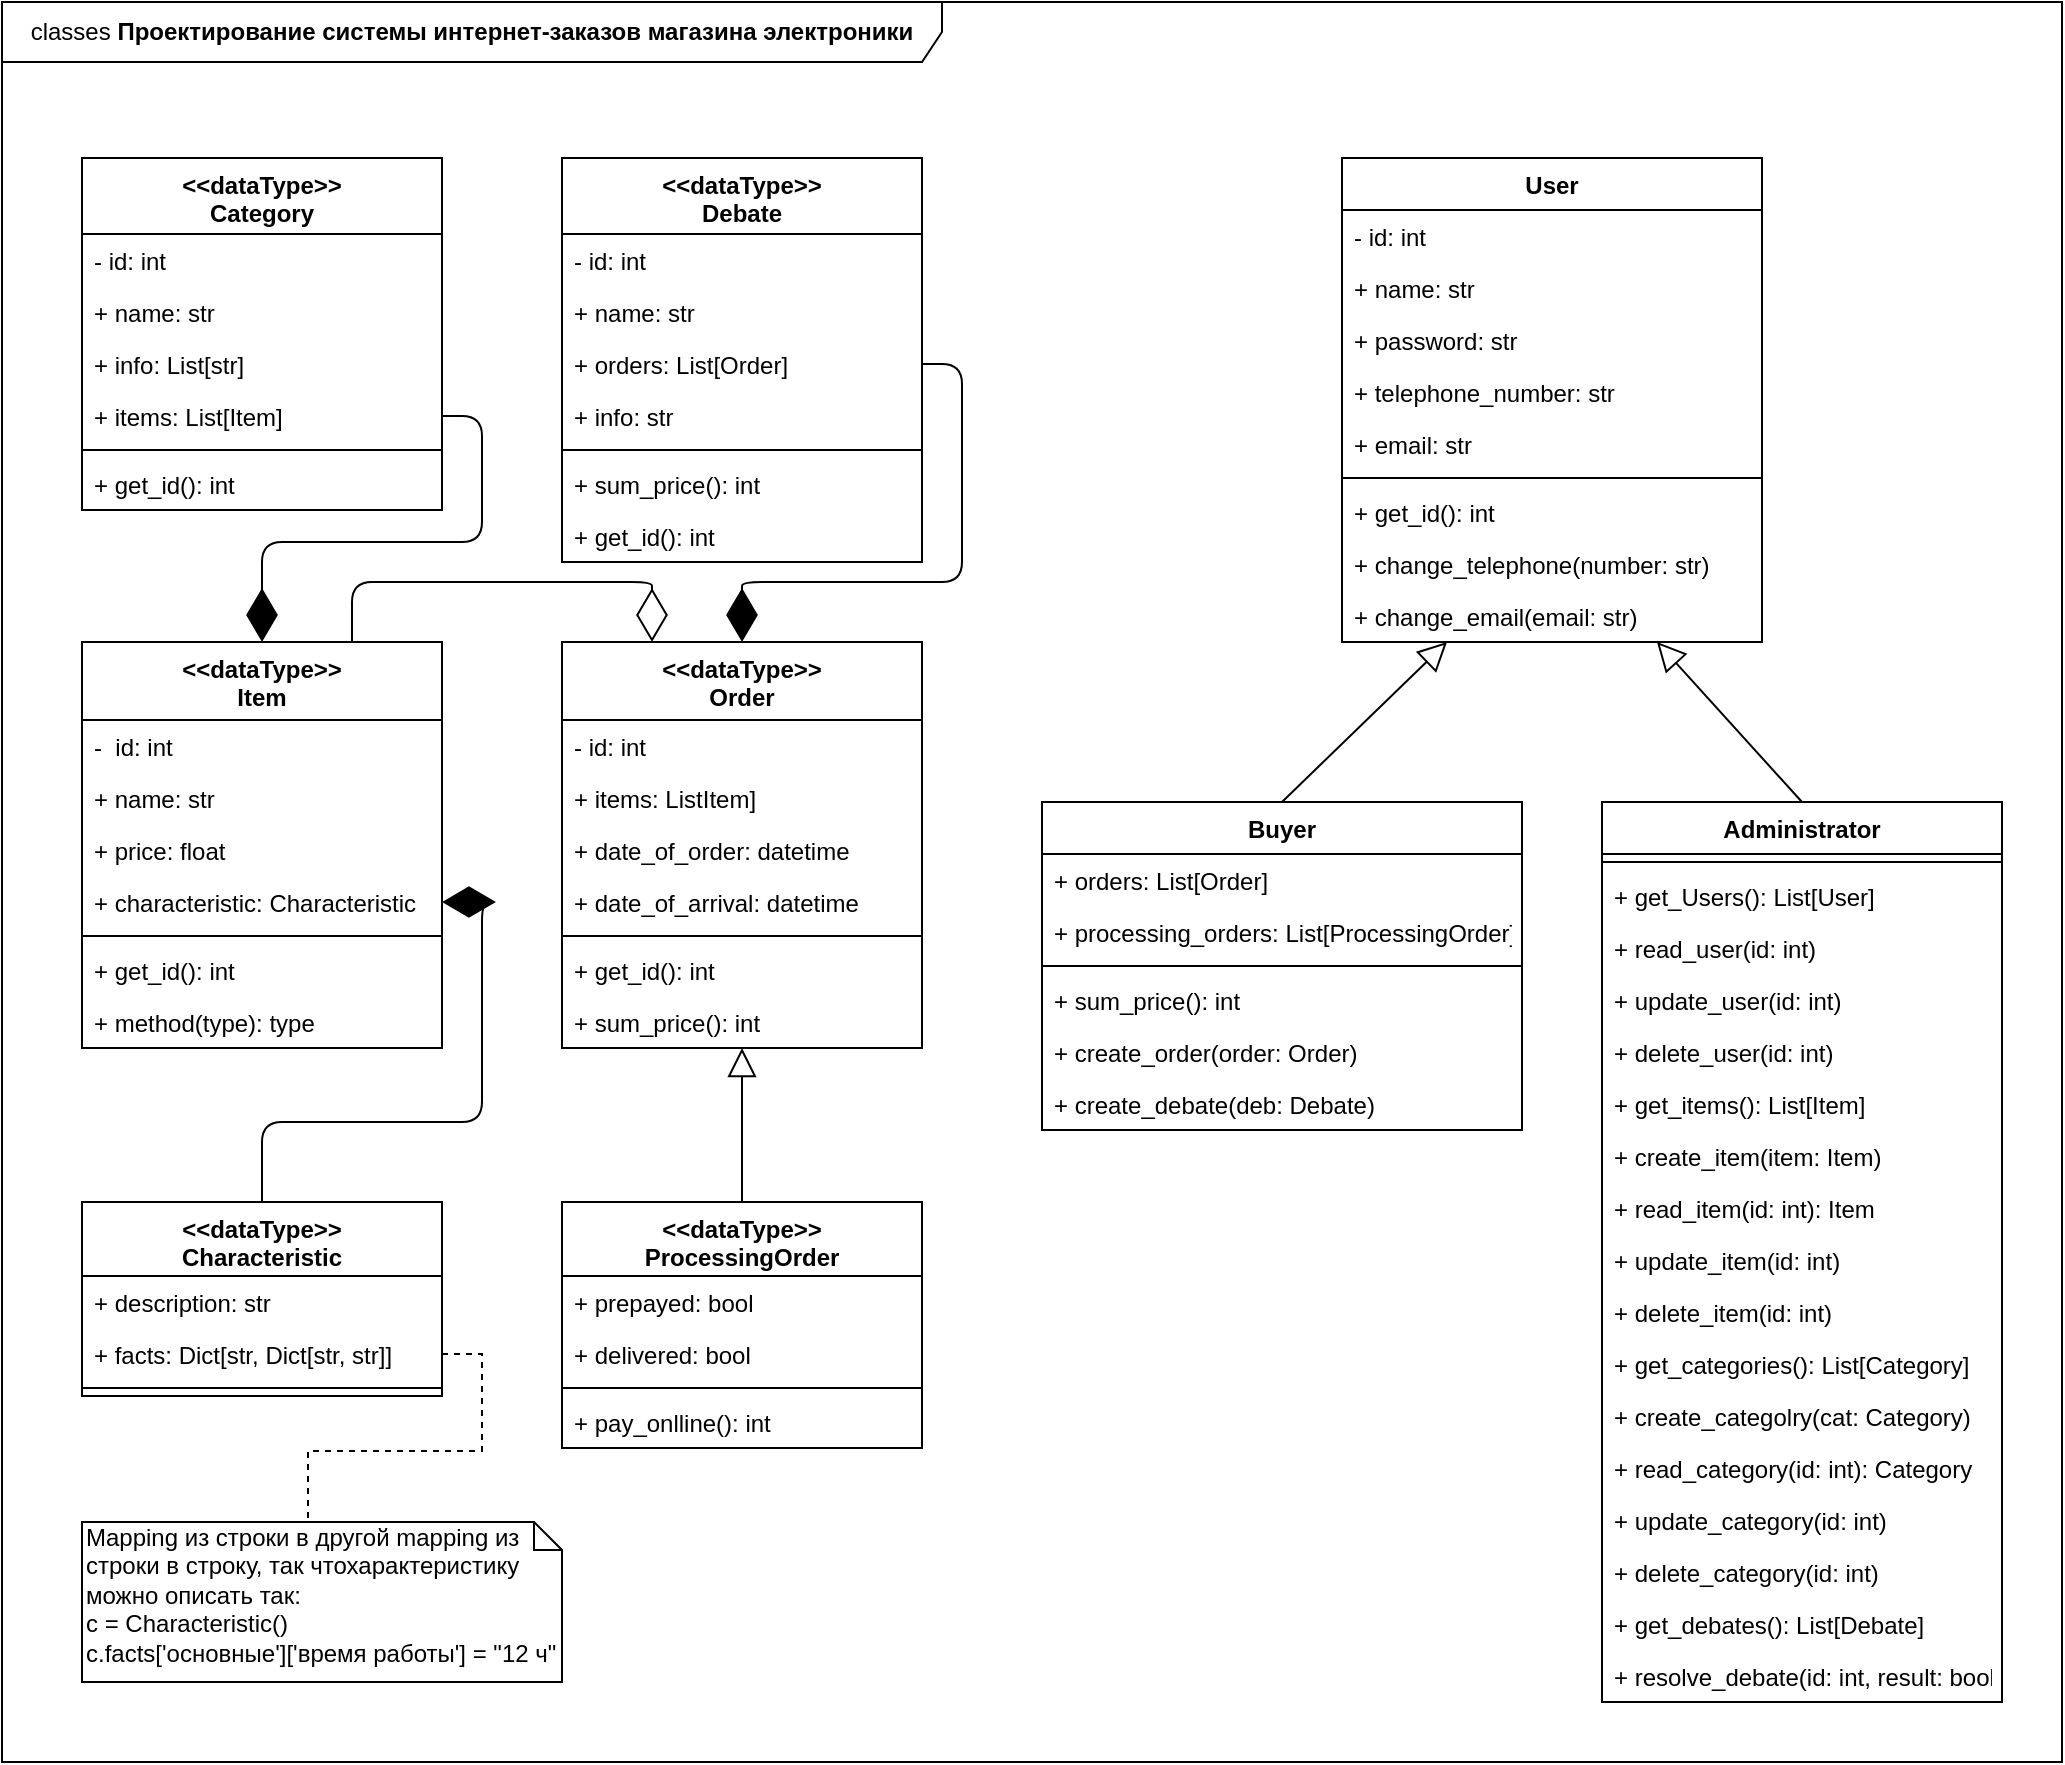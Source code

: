 <mxfile version="12.8.1" type="github">
  <diagram id="7VpvIhueV3ilVMoM20PL" name="Page-1">
    <mxGraphModel dx="824" dy="461" grid="1" gridSize="10" guides="1" tooltips="1" connect="1" arrows="1" fold="1" page="1" pageScale="1" pageWidth="850" pageHeight="1100" math="0" shadow="0">
      <root>
        <mxCell id="0" />
        <mxCell id="1" parent="0" />
        <mxCell id="_wDIAisPJdzkH9Y9Z4WT-5" value="classes &lt;b&gt;Проектирование системы интернет-заказов магазина электроники&lt;/b&gt;" style="shape=umlFrame;whiteSpace=wrap;html=1;width=470;height=30;" parent="1" vertex="1">
          <mxGeometry x="40" y="40" width="1030" height="880" as="geometry" />
        </mxCell>
        <mxCell id="_wDIAisPJdzkH9Y9Z4WT-1" value="&lt;&lt;dataType&gt;&gt;&#xa;Item" style="swimlane;fontStyle=1;align=center;verticalAlign=top;childLayout=stackLayout;horizontal=1;startSize=39;horizontalStack=0;resizeParent=1;resizeParentMax=0;resizeLast=0;collapsible=1;marginBottom=0;" parent="1" vertex="1">
          <mxGeometry x="80" y="360" width="180" height="203" as="geometry" />
        </mxCell>
        <mxCell id="_wDIAisPJdzkH9Y9Z4WT-14" value="-  id: int" style="text;strokeColor=none;fillColor=none;align=left;verticalAlign=top;spacingLeft=4;spacingRight=4;overflow=hidden;rotatable=0;points=[[0,0.5],[1,0.5]];portConstraint=eastwest;" parent="_wDIAisPJdzkH9Y9Z4WT-1" vertex="1">
          <mxGeometry y="39" width="180" height="26" as="geometry" />
        </mxCell>
        <mxCell id="_wDIAisPJdzkH9Y9Z4WT-2" value="+ name: str" style="text;strokeColor=none;fillColor=none;align=left;verticalAlign=top;spacingLeft=4;spacingRight=4;overflow=hidden;rotatable=0;points=[[0,0.5],[1,0.5]];portConstraint=eastwest;" parent="_wDIAisPJdzkH9Y9Z4WT-1" vertex="1">
          <mxGeometry y="65" width="180" height="26" as="geometry" />
        </mxCell>
        <mxCell id="_wDIAisPJdzkH9Y9Z4WT-6" value="+ price: float" style="text;strokeColor=none;fillColor=none;align=left;verticalAlign=top;spacingLeft=4;spacingRight=4;overflow=hidden;rotatable=0;points=[[0,0.5],[1,0.5]];portConstraint=eastwest;" parent="_wDIAisPJdzkH9Y9Z4WT-1" vertex="1">
          <mxGeometry y="91" width="180" height="26" as="geometry" />
        </mxCell>
        <mxCell id="_wDIAisPJdzkH9Y9Z4WT-7" value="+ characteristic: Characteristic" style="text;strokeColor=none;fillColor=none;align=left;verticalAlign=top;spacingLeft=4;spacingRight=4;overflow=hidden;rotatable=0;points=[[0,0.5],[1,0.5]];portConstraint=eastwest;" parent="_wDIAisPJdzkH9Y9Z4WT-1" vertex="1">
          <mxGeometry y="117" width="180" height="26" as="geometry" />
        </mxCell>
        <mxCell id="_wDIAisPJdzkH9Y9Z4WT-3" value="" style="line;strokeWidth=1;fillColor=none;align=left;verticalAlign=middle;spacingTop=-1;spacingLeft=3;spacingRight=3;rotatable=0;labelPosition=right;points=[];portConstraint=eastwest;" parent="_wDIAisPJdzkH9Y9Z4WT-1" vertex="1">
          <mxGeometry y="143" width="180" height="8" as="geometry" />
        </mxCell>
        <mxCell id="AqnYTcgwSNKYMv5zJtwy-12" value="+ get_id(): int" style="text;strokeColor=none;fillColor=none;align=left;verticalAlign=top;spacingLeft=4;spacingRight=4;overflow=hidden;rotatable=0;points=[[0,0.5],[1,0.5]];portConstraint=eastwest;" parent="_wDIAisPJdzkH9Y9Z4WT-1" vertex="1">
          <mxGeometry y="151" width="180" height="26" as="geometry" />
        </mxCell>
        <mxCell id="_wDIAisPJdzkH9Y9Z4WT-4" value="+ method(type): type" style="text;strokeColor=none;fillColor=none;align=left;verticalAlign=top;spacingLeft=4;spacingRight=4;overflow=hidden;rotatable=0;points=[[0,0.5],[1,0.5]];portConstraint=eastwest;" parent="_wDIAisPJdzkH9Y9Z4WT-1" vertex="1">
          <mxGeometry y="177" width="180" height="26" as="geometry" />
        </mxCell>
        <mxCell id="_wDIAisPJdzkH9Y9Z4WT-8" value="&lt;&lt;dataType&gt;&gt;&#xa;ProcessingOrder" style="swimlane;fontStyle=1;align=center;verticalAlign=top;childLayout=stackLayout;horizontal=1;startSize=37;horizontalStack=0;resizeParent=1;resizeParentMax=0;resizeLast=0;collapsible=1;marginBottom=0;" parent="1" vertex="1">
          <mxGeometry x="320" y="640" width="180" height="123" as="geometry" />
        </mxCell>
        <mxCell id="_wDIAisPJdzkH9Y9Z4WT-43" value="+ prepayed: bool" style="text;strokeColor=none;fillColor=none;align=left;verticalAlign=top;spacingLeft=4;spacingRight=4;overflow=hidden;rotatable=0;points=[[0,0.5],[1,0.5]];portConstraint=eastwest;" parent="_wDIAisPJdzkH9Y9Z4WT-8" vertex="1">
          <mxGeometry y="37" width="180" height="26" as="geometry" />
        </mxCell>
        <mxCell id="AqnYTcgwSNKYMv5zJtwy-37" value="+ delivered: bool" style="text;strokeColor=none;fillColor=none;align=left;verticalAlign=top;spacingLeft=4;spacingRight=4;overflow=hidden;rotatable=0;points=[[0,0.5],[1,0.5]];portConstraint=eastwest;" parent="_wDIAisPJdzkH9Y9Z4WT-8" vertex="1">
          <mxGeometry y="63" width="180" height="26" as="geometry" />
        </mxCell>
        <mxCell id="_wDIAisPJdzkH9Y9Z4WT-12" value="" style="line;strokeWidth=1;fillColor=none;align=left;verticalAlign=middle;spacingTop=-1;spacingLeft=3;spacingRight=3;rotatable=0;labelPosition=right;points=[];portConstraint=eastwest;" parent="_wDIAisPJdzkH9Y9Z4WT-8" vertex="1">
          <mxGeometry y="89" width="180" height="8" as="geometry" />
        </mxCell>
        <mxCell id="_wDIAisPJdzkH9Y9Z4WT-13" value="+ pay_onlline(): int" style="text;strokeColor=none;fillColor=none;align=left;verticalAlign=top;spacingLeft=4;spacingRight=4;overflow=hidden;rotatable=0;points=[[0,0.5],[1,0.5]];portConstraint=eastwest;" parent="_wDIAisPJdzkH9Y9Z4WT-8" vertex="1">
          <mxGeometry y="97" width="180" height="26" as="geometry" />
        </mxCell>
        <mxCell id="_wDIAisPJdzkH9Y9Z4WT-23" value="Buyer" style="swimlane;fontStyle=1;align=center;verticalAlign=top;childLayout=stackLayout;horizontal=1;startSize=26;horizontalStack=0;resizeParent=1;resizeParentMax=0;resizeLast=0;collapsible=1;marginBottom=0;" parent="1" vertex="1">
          <mxGeometry x="560" y="440" width="240" height="164" as="geometry" />
        </mxCell>
        <mxCell id="_wDIAisPJdzkH9Y9Z4WT-53" value="+ orders: List[Order]" style="text;strokeColor=none;fillColor=none;align=left;verticalAlign=top;spacingLeft=4;spacingRight=4;overflow=hidden;rotatable=0;points=[[0,0.5],[1,0.5]];portConstraint=eastwest;" parent="_wDIAisPJdzkH9Y9Z4WT-23" vertex="1">
          <mxGeometry y="26" width="240" height="26" as="geometry" />
        </mxCell>
        <mxCell id="_wDIAisPJdzkH9Y9Z4WT-54" value="+ processing_orders: List[ProcessingOrder]" style="text;strokeColor=none;fillColor=none;align=left;verticalAlign=top;spacingLeft=4;spacingRight=4;overflow=hidden;rotatable=0;points=[[0,0.5],[1,0.5]];portConstraint=eastwest;" parent="_wDIAisPJdzkH9Y9Z4WT-23" vertex="1">
          <mxGeometry y="52" width="240" height="26" as="geometry" />
        </mxCell>
        <mxCell id="_wDIAisPJdzkH9Y9Z4WT-26" value="" style="line;strokeWidth=1;fillColor=none;align=left;verticalAlign=middle;spacingTop=-1;spacingLeft=3;spacingRight=3;rotatable=0;labelPosition=right;points=[];portConstraint=eastwest;" parent="_wDIAisPJdzkH9Y9Z4WT-23" vertex="1">
          <mxGeometry y="78" width="240" height="8" as="geometry" />
        </mxCell>
        <mxCell id="_wDIAisPJdzkH9Y9Z4WT-27" value="+ sum_price(): int" style="text;strokeColor=none;fillColor=none;align=left;verticalAlign=top;spacingLeft=4;spacingRight=4;overflow=hidden;rotatable=0;points=[[0,0.5],[1,0.5]];portConstraint=eastwest;" parent="_wDIAisPJdzkH9Y9Z4WT-23" vertex="1">
          <mxGeometry y="86" width="240" height="26" as="geometry" />
        </mxCell>
        <mxCell id="AqnYTcgwSNKYMv5zJtwy-16" value="+ create_order(order: Order)" style="text;strokeColor=none;fillColor=none;align=left;verticalAlign=top;spacingLeft=4;spacingRight=4;overflow=hidden;rotatable=0;points=[[0,0.5],[1,0.5]];portConstraint=eastwest;" parent="_wDIAisPJdzkH9Y9Z4WT-23" vertex="1">
          <mxGeometry y="112" width="240" height="26" as="geometry" />
        </mxCell>
        <mxCell id="AqnYTcgwSNKYMv5zJtwy-36" value="+ create_debate(deb: Debate)" style="text;strokeColor=none;fillColor=none;align=left;verticalAlign=top;spacingLeft=4;spacingRight=4;overflow=hidden;rotatable=0;points=[[0,0.5],[1,0.5]];portConstraint=eastwest;" parent="_wDIAisPJdzkH9Y9Z4WT-23" vertex="1">
          <mxGeometry y="138" width="240" height="26" as="geometry" />
        </mxCell>
        <mxCell id="_wDIAisPJdzkH9Y9Z4WT-30" value="Administrator" style="swimlane;fontStyle=1;align=center;verticalAlign=top;childLayout=stackLayout;horizontal=1;startSize=26;horizontalStack=0;resizeParent=1;resizeParentMax=0;resizeLast=0;collapsible=1;marginBottom=0;" parent="1" vertex="1">
          <mxGeometry x="840" y="440" width="200" height="450" as="geometry" />
        </mxCell>
        <mxCell id="_wDIAisPJdzkH9Y9Z4WT-35" value="" style="line;strokeWidth=1;fillColor=none;align=left;verticalAlign=middle;spacingTop=-1;spacingLeft=3;spacingRight=3;rotatable=0;labelPosition=right;points=[];portConstraint=eastwest;" parent="_wDIAisPJdzkH9Y9Z4WT-30" vertex="1">
          <mxGeometry y="26" width="200" height="8" as="geometry" />
        </mxCell>
        <mxCell id="AqnYTcgwSNKYMv5zJtwy-30" value="+ get_Users(): List[User]" style="text;strokeColor=none;fillColor=none;align=left;verticalAlign=top;spacingLeft=4;spacingRight=4;overflow=hidden;rotatable=0;points=[[0,0.5],[1,0.5]];portConstraint=eastwest;" parent="_wDIAisPJdzkH9Y9Z4WT-30" vertex="1">
          <mxGeometry y="34" width="200" height="26" as="geometry" />
        </mxCell>
        <mxCell id="AqnYTcgwSNKYMv5zJtwy-29" value="+ read_user(id: int)" style="text;strokeColor=none;fillColor=none;align=left;verticalAlign=top;spacingLeft=4;spacingRight=4;overflow=hidden;rotatable=0;points=[[0,0.5],[1,0.5]];portConstraint=eastwest;" parent="_wDIAisPJdzkH9Y9Z4WT-30" vertex="1">
          <mxGeometry y="60" width="200" height="26" as="geometry" />
        </mxCell>
        <mxCell id="AqnYTcgwSNKYMv5zJtwy-27" value="+ update_user(id: int)" style="text;strokeColor=none;fillColor=none;align=left;verticalAlign=top;spacingLeft=4;spacingRight=4;overflow=hidden;rotatable=0;points=[[0,0.5],[1,0.5]];portConstraint=eastwest;" parent="_wDIAisPJdzkH9Y9Z4WT-30" vertex="1">
          <mxGeometry y="86" width="200" height="26" as="geometry" />
        </mxCell>
        <mxCell id="AqnYTcgwSNKYMv5zJtwy-28" value="+ delete_user(id: int)" style="text;strokeColor=none;fillColor=none;align=left;verticalAlign=top;spacingLeft=4;spacingRight=4;overflow=hidden;rotatable=0;points=[[0,0.5],[1,0.5]];portConstraint=eastwest;" parent="_wDIAisPJdzkH9Y9Z4WT-30" vertex="1">
          <mxGeometry y="112" width="200" height="26" as="geometry" />
        </mxCell>
        <mxCell id="AqnYTcgwSNKYMv5zJtwy-34" value="+ get_items(): List[Item]" style="text;strokeColor=none;fillColor=none;align=left;verticalAlign=top;spacingLeft=4;spacingRight=4;overflow=hidden;rotatable=0;points=[[0,0.5],[1,0.5]];portConstraint=eastwest;" parent="_wDIAisPJdzkH9Y9Z4WT-30" vertex="1">
          <mxGeometry y="138" width="200" height="26" as="geometry" />
        </mxCell>
        <mxCell id="_wDIAisPJdzkH9Y9Z4WT-36" value="+ create_item(item: Item)" style="text;strokeColor=none;fillColor=none;align=left;verticalAlign=top;spacingLeft=4;spacingRight=4;overflow=hidden;rotatable=0;points=[[0,0.5],[1,0.5]];portConstraint=eastwest;" parent="_wDIAisPJdzkH9Y9Z4WT-30" vertex="1">
          <mxGeometry y="164" width="200" height="26" as="geometry" />
        </mxCell>
        <mxCell id="_wDIAisPJdzkH9Y9Z4WT-37" value="+ read_item(id: int): Item" style="text;strokeColor=none;fillColor=none;align=left;verticalAlign=top;spacingLeft=4;spacingRight=4;overflow=hidden;rotatable=0;points=[[0,0.5],[1,0.5]];portConstraint=eastwest;" parent="_wDIAisPJdzkH9Y9Z4WT-30" vertex="1">
          <mxGeometry y="190" width="200" height="26" as="geometry" />
        </mxCell>
        <mxCell id="_wDIAisPJdzkH9Y9Z4WT-79" value="+ update_item(id: int)" style="text;strokeColor=none;fillColor=none;align=left;verticalAlign=top;spacingLeft=4;spacingRight=4;overflow=hidden;rotatable=0;points=[[0,0.5],[1,0.5]];portConstraint=eastwest;" parent="_wDIAisPJdzkH9Y9Z4WT-30" vertex="1">
          <mxGeometry y="216" width="200" height="26" as="geometry" />
        </mxCell>
        <mxCell id="_wDIAisPJdzkH9Y9Z4WT-80" value="+ delete_item(id: int)" style="text;strokeColor=none;fillColor=none;align=left;verticalAlign=top;spacingLeft=4;spacingRight=4;overflow=hidden;rotatable=0;points=[[0,0.5],[1,0.5]];portConstraint=eastwest;" parent="_wDIAisPJdzkH9Y9Z4WT-30" vertex="1">
          <mxGeometry y="242" width="200" height="26" as="geometry" />
        </mxCell>
        <mxCell id="AqnYTcgwSNKYMv5zJtwy-35" value="+ get_categories(): List[Category]" style="text;strokeColor=none;fillColor=none;align=left;verticalAlign=top;spacingLeft=4;spacingRight=4;overflow=hidden;rotatable=0;points=[[0,0.5],[1,0.5]];portConstraint=eastwest;" parent="_wDIAisPJdzkH9Y9Z4WT-30" vertex="1">
          <mxGeometry y="268" width="200" height="26" as="geometry" />
        </mxCell>
        <mxCell id="_wDIAisPJdzkH9Y9Z4WT-77" value="+ create_categolry(cat: Category)" style="text;strokeColor=none;fillColor=none;align=left;verticalAlign=top;spacingLeft=4;spacingRight=4;overflow=hidden;rotatable=0;points=[[0,0.5],[1,0.5]];portConstraint=eastwest;" parent="_wDIAisPJdzkH9Y9Z4WT-30" vertex="1">
          <mxGeometry y="294" width="200" height="26" as="geometry" />
        </mxCell>
        <mxCell id="_wDIAisPJdzkH9Y9Z4WT-78" value="+ read_category(id: int): Category" style="text;strokeColor=none;fillColor=none;align=left;verticalAlign=top;spacingLeft=4;spacingRight=4;overflow=hidden;rotatable=0;points=[[0,0.5],[1,0.5]];portConstraint=eastwest;" parent="_wDIAisPJdzkH9Y9Z4WT-30" vertex="1">
          <mxGeometry y="320" width="200" height="26" as="geometry" />
        </mxCell>
        <mxCell id="_wDIAisPJdzkH9Y9Z4WT-71" value="+ update_category(id: int)" style="text;strokeColor=none;fillColor=none;align=left;verticalAlign=top;spacingLeft=4;spacingRight=4;overflow=hidden;rotatable=0;points=[[0,0.5],[1,0.5]];portConstraint=eastwest;" parent="_wDIAisPJdzkH9Y9Z4WT-30" vertex="1">
          <mxGeometry y="346" width="200" height="26" as="geometry" />
        </mxCell>
        <mxCell id="_wDIAisPJdzkH9Y9Z4WT-72" value="+ delete_category(id: int)" style="text;strokeColor=none;fillColor=none;align=left;verticalAlign=top;spacingLeft=4;spacingRight=4;overflow=hidden;rotatable=0;points=[[0,0.5],[1,0.5]];portConstraint=eastwest;" parent="_wDIAisPJdzkH9Y9Z4WT-30" vertex="1">
          <mxGeometry y="372" width="200" height="26" as="geometry" />
        </mxCell>
        <mxCell id="AqnYTcgwSNKYMv5zJtwy-18" value="+ get_debates(): List[Debate]" style="text;strokeColor=none;fillColor=none;align=left;verticalAlign=top;spacingLeft=4;spacingRight=4;overflow=hidden;rotatable=0;points=[[0,0.5],[1,0.5]];portConstraint=eastwest;" parent="_wDIAisPJdzkH9Y9Z4WT-30" vertex="1">
          <mxGeometry y="398" width="200" height="26" as="geometry" />
        </mxCell>
        <mxCell id="AqnYTcgwSNKYMv5zJtwy-17" value="+ resolve_debate(id: int, result: bool)" style="text;strokeColor=none;fillColor=none;align=left;verticalAlign=top;spacingLeft=4;spacingRight=4;overflow=hidden;rotatable=0;points=[[0,0.5],[1,0.5]];portConstraint=eastwest;" parent="_wDIAisPJdzkH9Y9Z4WT-30" vertex="1">
          <mxGeometry y="424" width="200" height="26" as="geometry" />
        </mxCell>
        <mxCell id="_wDIAisPJdzkH9Y9Z4WT-55" value="&lt;&lt;dataType&gt;&gt;&#xa;Order" style="swimlane;fontStyle=1;align=center;verticalAlign=top;childLayout=stackLayout;horizontal=1;startSize=39;horizontalStack=0;resizeParent=1;resizeParentMax=0;resizeLast=0;collapsible=1;marginBottom=0;" parent="1" vertex="1">
          <mxGeometry x="320" y="360" width="180" height="203" as="geometry" />
        </mxCell>
        <mxCell id="_wDIAisPJdzkH9Y9Z4WT-56" value="- id: int" style="text;strokeColor=none;fillColor=none;align=left;verticalAlign=top;spacingLeft=4;spacingRight=4;overflow=hidden;rotatable=0;points=[[0,0.5],[1,0.5]];portConstraint=eastwest;" parent="_wDIAisPJdzkH9Y9Z4WT-55" vertex="1">
          <mxGeometry y="39" width="180" height="26" as="geometry" />
        </mxCell>
        <mxCell id="_wDIAisPJdzkH9Y9Z4WT-57" value="+ items: ListItem]" style="text;strokeColor=none;fillColor=none;align=left;verticalAlign=top;spacingLeft=4;spacingRight=4;overflow=hidden;rotatable=0;points=[[0,0.5],[1,0.5]];portConstraint=eastwest;" parent="_wDIAisPJdzkH9Y9Z4WT-55" vertex="1">
          <mxGeometry y="65" width="180" height="26" as="geometry" />
        </mxCell>
        <mxCell id="_wDIAisPJdzkH9Y9Z4WT-58" value="+ date_of_order: datetime" style="text;strokeColor=none;fillColor=none;align=left;verticalAlign=top;spacingLeft=4;spacingRight=4;overflow=hidden;rotatable=0;points=[[0,0.5],[1,0.5]];portConstraint=eastwest;" parent="_wDIAisPJdzkH9Y9Z4WT-55" vertex="1">
          <mxGeometry y="91" width="180" height="26" as="geometry" />
        </mxCell>
        <mxCell id="_wDIAisPJdzkH9Y9Z4WT-61" value="+ date_of_arrival: datetime" style="text;strokeColor=none;fillColor=none;align=left;verticalAlign=top;spacingLeft=4;spacingRight=4;overflow=hidden;rotatable=0;points=[[0,0.5],[1,0.5]];portConstraint=eastwest;" parent="_wDIAisPJdzkH9Y9Z4WT-55" vertex="1">
          <mxGeometry y="117" width="180" height="26" as="geometry" />
        </mxCell>
        <mxCell id="_wDIAisPJdzkH9Y9Z4WT-59" value="" style="line;strokeWidth=1;fillColor=none;align=left;verticalAlign=middle;spacingTop=-1;spacingLeft=3;spacingRight=3;rotatable=0;labelPosition=right;points=[];portConstraint=eastwest;" parent="_wDIAisPJdzkH9Y9Z4WT-55" vertex="1">
          <mxGeometry y="143" width="180" height="8" as="geometry" />
        </mxCell>
        <mxCell id="AqnYTcgwSNKYMv5zJtwy-13" value="+ get_id(): int" style="text;strokeColor=none;fillColor=none;align=left;verticalAlign=top;spacingLeft=4;spacingRight=4;overflow=hidden;rotatable=0;points=[[0,0.5],[1,0.5]];portConstraint=eastwest;" parent="_wDIAisPJdzkH9Y9Z4WT-55" vertex="1">
          <mxGeometry y="151" width="180" height="26" as="geometry" />
        </mxCell>
        <mxCell id="_wDIAisPJdzkH9Y9Z4WT-60" value="+ sum_price(): int" style="text;strokeColor=none;fillColor=none;align=left;verticalAlign=top;spacingLeft=4;spacingRight=4;overflow=hidden;rotatable=0;points=[[0,0.5],[1,0.5]];portConstraint=eastwest;" parent="_wDIAisPJdzkH9Y9Z4WT-55" vertex="1">
          <mxGeometry y="177" width="180" height="26" as="geometry" />
        </mxCell>
        <mxCell id="_wDIAisPJdzkH9Y9Z4WT-67" value="User" style="swimlane;fontStyle=1;align=center;verticalAlign=top;childLayout=stackLayout;horizontal=1;startSize=26;horizontalStack=0;resizeParent=1;resizeParentMax=0;resizeLast=0;collapsible=1;marginBottom=0;" parent="1" vertex="1">
          <mxGeometry x="710" y="118" width="210" height="242" as="geometry" />
        </mxCell>
        <mxCell id="_wDIAisPJdzkH9Y9Z4WT-24" value="- id: int" style="text;strokeColor=none;fillColor=none;align=left;verticalAlign=top;spacingLeft=4;spacingRight=4;overflow=hidden;rotatable=0;points=[[0,0.5],[1,0.5]];portConstraint=eastwest;" parent="_wDIAisPJdzkH9Y9Z4WT-67" vertex="1">
          <mxGeometry y="26" width="210" height="26" as="geometry" />
        </mxCell>
        <mxCell id="_wDIAisPJdzkH9Y9Z4WT-25" value="+ name: str" style="text;strokeColor=none;fillColor=none;align=left;verticalAlign=top;spacingLeft=4;spacingRight=4;overflow=hidden;rotatable=0;points=[[0,0.5],[1,0.5]];portConstraint=eastwest;" parent="_wDIAisPJdzkH9Y9Z4WT-67" vertex="1">
          <mxGeometry y="52" width="210" height="26" as="geometry" />
        </mxCell>
        <mxCell id="_wDIAisPJdzkH9Y9Z4WT-28" value="+ password: str" style="text;strokeColor=none;fillColor=none;align=left;verticalAlign=top;spacingLeft=4;spacingRight=4;overflow=hidden;rotatable=0;points=[[0,0.5],[1,0.5]];portConstraint=eastwest;" parent="_wDIAisPJdzkH9Y9Z4WT-67" vertex="1">
          <mxGeometry y="78" width="210" height="26" as="geometry" />
        </mxCell>
        <mxCell id="AqnYTcgwSNKYMv5zJtwy-31" value="+ telephone_number: str" style="text;strokeColor=none;fillColor=none;align=left;verticalAlign=top;spacingLeft=4;spacingRight=4;overflow=hidden;rotatable=0;points=[[0,0.5],[1,0.5]];portConstraint=eastwest;" parent="_wDIAisPJdzkH9Y9Z4WT-67" vertex="1">
          <mxGeometry y="104" width="210" height="26" as="geometry" />
        </mxCell>
        <mxCell id="_wDIAisPJdzkH9Y9Z4WT-34" value="+ email: str" style="text;strokeColor=none;fillColor=none;align=left;verticalAlign=top;spacingLeft=4;spacingRight=4;overflow=hidden;rotatable=0;points=[[0,0.5],[1,0.5]];portConstraint=eastwest;" parent="_wDIAisPJdzkH9Y9Z4WT-67" vertex="1">
          <mxGeometry y="130" width="210" height="26" as="geometry" />
        </mxCell>
        <mxCell id="_wDIAisPJdzkH9Y9Z4WT-69" value="" style="line;strokeWidth=1;fillColor=none;align=left;verticalAlign=middle;spacingTop=-1;spacingLeft=3;spacingRight=3;rotatable=0;labelPosition=right;points=[];portConstraint=eastwest;" parent="_wDIAisPJdzkH9Y9Z4WT-67" vertex="1">
          <mxGeometry y="156" width="210" height="8" as="geometry" />
        </mxCell>
        <mxCell id="AqnYTcgwSNKYMv5zJtwy-14" value="+ get_id(): int" style="text;strokeColor=none;fillColor=none;align=left;verticalAlign=top;spacingLeft=4;spacingRight=4;overflow=hidden;rotatable=0;points=[[0,0.5],[1,0.5]];portConstraint=eastwest;" parent="_wDIAisPJdzkH9Y9Z4WT-67" vertex="1">
          <mxGeometry y="164" width="210" height="26" as="geometry" />
        </mxCell>
        <mxCell id="_wDIAisPJdzkH9Y9Z4WT-70" value="+ change_telephone(number: str)" style="text;strokeColor=none;fillColor=none;align=left;verticalAlign=top;spacingLeft=4;spacingRight=4;overflow=hidden;rotatable=0;points=[[0,0.5],[1,0.5]];portConstraint=eastwest;" parent="_wDIAisPJdzkH9Y9Z4WT-67" vertex="1">
          <mxGeometry y="190" width="210" height="26" as="geometry" />
        </mxCell>
        <mxCell id="AqnYTcgwSNKYMv5zJtwy-32" value="+ change_email(email: str)" style="text;strokeColor=none;fillColor=none;align=left;verticalAlign=top;spacingLeft=4;spacingRight=4;overflow=hidden;rotatable=0;points=[[0,0.5],[1,0.5]];portConstraint=eastwest;" parent="_wDIAisPJdzkH9Y9Z4WT-67" vertex="1">
          <mxGeometry y="216" width="210" height="26" as="geometry" />
        </mxCell>
        <mxCell id="_wDIAisPJdzkH9Y9Z4WT-81" value="&lt;&lt;dataType&gt;&gt;&#xa;Characteristic" style="swimlane;fontStyle=1;align=center;verticalAlign=top;childLayout=stackLayout;horizontal=1;startSize=37;horizontalStack=0;resizeParent=1;resizeParentMax=0;resizeLast=0;collapsible=1;marginBottom=0;" parent="1" vertex="1">
          <mxGeometry x="80" y="640" width="180" height="97" as="geometry" />
        </mxCell>
        <mxCell id="_wDIAisPJdzkH9Y9Z4WT-82" value="+ description: str" style="text;strokeColor=none;fillColor=none;align=left;verticalAlign=top;spacingLeft=4;spacingRight=4;overflow=hidden;rotatable=0;points=[[0,0.5],[1,0.5]];portConstraint=eastwest;" parent="_wDIAisPJdzkH9Y9Z4WT-81" vertex="1">
          <mxGeometry y="37" width="180" height="26" as="geometry" />
        </mxCell>
        <mxCell id="AqnYTcgwSNKYMv5zJtwy-2" value="+ facts: Dict[str, Dict[str, str]]" style="text;strokeColor=none;fillColor=none;align=left;verticalAlign=top;spacingLeft=4;spacingRight=4;overflow=hidden;rotatable=0;points=[[0,0.5],[1,0.5]];portConstraint=eastwest;" parent="_wDIAisPJdzkH9Y9Z4WT-81" vertex="1">
          <mxGeometry y="63" width="180" height="26" as="geometry" />
        </mxCell>
        <mxCell id="_wDIAisPJdzkH9Y9Z4WT-83" value="" style="line;strokeWidth=1;fillColor=none;align=left;verticalAlign=middle;spacingTop=-1;spacingLeft=3;spacingRight=3;rotatable=0;labelPosition=right;points=[];portConstraint=eastwest;" parent="_wDIAisPJdzkH9Y9Z4WT-81" vertex="1">
          <mxGeometry y="89" width="180" height="8" as="geometry" />
        </mxCell>
        <mxCell id="AqnYTcgwSNKYMv5zJtwy-5" value="&lt;&lt;dataType&gt;&gt;&#xa;Category" style="swimlane;fontStyle=1;align=center;verticalAlign=top;childLayout=stackLayout;horizontal=1;startSize=38;horizontalStack=0;resizeParent=1;resizeParentMax=0;resizeLast=0;collapsible=1;marginBottom=0;" parent="1" vertex="1">
          <mxGeometry x="80" y="118" width="180" height="176" as="geometry" />
        </mxCell>
        <mxCell id="AqnYTcgwSNKYMv5zJtwy-6" value="- id: int" style="text;strokeColor=none;fillColor=none;align=left;verticalAlign=top;spacingLeft=4;spacingRight=4;overflow=hidden;rotatable=0;points=[[0,0.5],[1,0.5]];portConstraint=eastwest;" parent="AqnYTcgwSNKYMv5zJtwy-5" vertex="1">
          <mxGeometry y="38" width="180" height="26" as="geometry" />
        </mxCell>
        <mxCell id="AqnYTcgwSNKYMv5zJtwy-7" value="+ name: str" style="text;strokeColor=none;fillColor=none;align=left;verticalAlign=top;spacingLeft=4;spacingRight=4;overflow=hidden;rotatable=0;points=[[0,0.5],[1,0.5]];portConstraint=eastwest;" parent="AqnYTcgwSNKYMv5zJtwy-5" vertex="1">
          <mxGeometry y="64" width="180" height="26" as="geometry" />
        </mxCell>
        <mxCell id="AqnYTcgwSNKYMv5zJtwy-9" value="+ info: List[str]" style="text;strokeColor=none;fillColor=none;align=left;verticalAlign=top;spacingLeft=4;spacingRight=4;overflow=hidden;rotatable=0;points=[[0,0.5],[1,0.5]];portConstraint=eastwest;" parent="AqnYTcgwSNKYMv5zJtwy-5" vertex="1">
          <mxGeometry y="90" width="180" height="26" as="geometry" />
        </mxCell>
        <mxCell id="MJZ8N0tbwqNB8fmqcphT-25" value="+ items: List[Item]" style="text;strokeColor=none;fillColor=none;align=left;verticalAlign=top;spacingLeft=4;spacingRight=4;overflow=hidden;rotatable=0;points=[[0,0.5],[1,0.5]];portConstraint=eastwest;" vertex="1" parent="AqnYTcgwSNKYMv5zJtwy-5">
          <mxGeometry y="116" width="180" height="26" as="geometry" />
        </mxCell>
        <mxCell id="AqnYTcgwSNKYMv5zJtwy-10" value="" style="line;strokeWidth=1;fillColor=none;align=left;verticalAlign=middle;spacingTop=-1;spacingLeft=3;spacingRight=3;rotatable=0;labelPosition=right;points=[];portConstraint=eastwest;" parent="AqnYTcgwSNKYMv5zJtwy-5" vertex="1">
          <mxGeometry y="142" width="180" height="8" as="geometry" />
        </mxCell>
        <mxCell id="AqnYTcgwSNKYMv5zJtwy-11" value="+ get_id(): int" style="text;strokeColor=none;fillColor=none;align=left;verticalAlign=top;spacingLeft=4;spacingRight=4;overflow=hidden;rotatable=0;points=[[0,0.5],[1,0.5]];portConstraint=eastwest;" parent="AqnYTcgwSNKYMv5zJtwy-5" vertex="1">
          <mxGeometry y="150" width="180" height="26" as="geometry" />
        </mxCell>
        <mxCell id="AqnYTcgwSNKYMv5zJtwy-19" value="&lt;&lt;dataType&gt;&gt;&#xa;Debate" style="swimlane;fontStyle=1;align=center;verticalAlign=top;childLayout=stackLayout;horizontal=1;startSize=38;horizontalStack=0;resizeParent=1;resizeParentMax=0;resizeLast=0;collapsible=1;marginBottom=0;" parent="1" vertex="1">
          <mxGeometry x="320" y="118" width="180" height="202" as="geometry" />
        </mxCell>
        <mxCell id="AqnYTcgwSNKYMv5zJtwy-20" value="- id: int" style="text;strokeColor=none;fillColor=none;align=left;verticalAlign=top;spacingLeft=4;spacingRight=4;overflow=hidden;rotatable=0;points=[[0,0.5],[1,0.5]];portConstraint=eastwest;" parent="AqnYTcgwSNKYMv5zJtwy-19" vertex="1">
          <mxGeometry y="38" width="180" height="26" as="geometry" />
        </mxCell>
        <mxCell id="AqnYTcgwSNKYMv5zJtwy-21" value="+ name: str" style="text;strokeColor=none;fillColor=none;align=left;verticalAlign=top;spacingLeft=4;spacingRight=4;overflow=hidden;rotatable=0;points=[[0,0.5],[1,0.5]];portConstraint=eastwest;" parent="AqnYTcgwSNKYMv5zJtwy-19" vertex="1">
          <mxGeometry y="64" width="180" height="26" as="geometry" />
        </mxCell>
        <mxCell id="AqnYTcgwSNKYMv5zJtwy-26" value="+ orders: List[Order]" style="text;strokeColor=none;fillColor=none;align=left;verticalAlign=top;spacingLeft=4;spacingRight=4;overflow=hidden;rotatable=0;points=[[0,0.5],[1,0.5]];portConstraint=eastwest;" parent="AqnYTcgwSNKYMv5zJtwy-19" vertex="1">
          <mxGeometry y="90" width="180" height="26" as="geometry" />
        </mxCell>
        <mxCell id="AqnYTcgwSNKYMv5zJtwy-22" value="+ info: str" style="text;strokeColor=none;fillColor=none;align=left;verticalAlign=top;spacingLeft=4;spacingRight=4;overflow=hidden;rotatable=0;points=[[0,0.5],[1,0.5]];portConstraint=eastwest;" parent="AqnYTcgwSNKYMv5zJtwy-19" vertex="1">
          <mxGeometry y="116" width="180" height="26" as="geometry" />
        </mxCell>
        <mxCell id="AqnYTcgwSNKYMv5zJtwy-23" value="" style="line;strokeWidth=1;fillColor=none;align=left;verticalAlign=middle;spacingTop=-1;spacingLeft=3;spacingRight=3;rotatable=0;labelPosition=right;points=[];portConstraint=eastwest;" parent="AqnYTcgwSNKYMv5zJtwy-19" vertex="1">
          <mxGeometry y="142" width="180" height="8" as="geometry" />
        </mxCell>
        <mxCell id="AqnYTcgwSNKYMv5zJtwy-25" value="+ sum_price(): int" style="text;strokeColor=none;fillColor=none;align=left;verticalAlign=top;spacingLeft=4;spacingRight=4;overflow=hidden;rotatable=0;points=[[0,0.5],[1,0.5]];portConstraint=eastwest;" parent="AqnYTcgwSNKYMv5zJtwy-19" vertex="1">
          <mxGeometry y="150" width="180" height="26" as="geometry" />
        </mxCell>
        <mxCell id="AqnYTcgwSNKYMv5zJtwy-24" value="+ get_id(): int" style="text;strokeColor=none;fillColor=none;align=left;verticalAlign=top;spacingLeft=4;spacingRight=4;overflow=hidden;rotatable=0;points=[[0,0.5],[1,0.5]];portConstraint=eastwest;" parent="AqnYTcgwSNKYMv5zJtwy-19" vertex="1">
          <mxGeometry y="176" width="180" height="26" as="geometry" />
        </mxCell>
        <mxCell id="MJZ8N0tbwqNB8fmqcphT-3" value="Mapping из строки в другой mapping из строки в строку, так чтохарактеристику можно описать так:&lt;br&gt;&lt;div&gt;c = Characteristic()&lt;/div&gt;&lt;div&gt;c.facts[&#39;основные&#39;][&#39;время работы&#39;] = &quot;12 ч&quot;&lt;br&gt;&lt;/div&gt;" style="shape=note;whiteSpace=wrap;html=1;size=14;verticalAlign=top;align=left;spacingTop=-6;" vertex="1" parent="1">
          <mxGeometry x="80" y="800" width="240" height="80" as="geometry" />
        </mxCell>
        <mxCell id="MJZ8N0tbwqNB8fmqcphT-6" style="edgeStyle=orthogonalEdgeStyle;rounded=0;orthogonalLoop=1;jettySize=auto;html=1;exitX=1;exitY=0.5;exitDx=0;exitDy=0;entryX=0;entryY=0;entryDx=113;entryDy=0;entryPerimeter=0;endArrow=none;endFill=0;dashed=1;" edge="1" parent="1" source="AqnYTcgwSNKYMv5zJtwy-2" target="MJZ8N0tbwqNB8fmqcphT-3">
          <mxGeometry relative="1" as="geometry" />
        </mxCell>
        <mxCell id="MJZ8N0tbwqNB8fmqcphT-9" value="" style="endArrow=block;endFill=0;endSize=12;html=1;exitX=0.5;exitY=0;exitDx=0;exitDy=0;entryX=0.25;entryY=1;entryDx=0;entryDy=0;" edge="1" parent="1" source="_wDIAisPJdzkH9Y9Z4WT-23" target="_wDIAisPJdzkH9Y9Z4WT-67">
          <mxGeometry width="160" relative="1" as="geometry">
            <mxPoint x="640" y="400" as="sourcePoint" />
            <mxPoint x="800" y="400" as="targetPoint" />
          </mxGeometry>
        </mxCell>
        <mxCell id="MJZ8N0tbwqNB8fmqcphT-10" value="" style="endArrow=block;endFill=0;endSize=12;html=1;exitX=0.5;exitY=0;exitDx=0;exitDy=0;entryX=0.5;entryY=1;entryDx=0;entryDy=0;" edge="1" parent="1" source="_wDIAisPJdzkH9Y9Z4WT-8" target="_wDIAisPJdzkH9Y9Z4WT-55">
          <mxGeometry width="160" relative="1" as="geometry">
            <mxPoint x="530" y="330" as="sourcePoint" />
            <mxPoint x="690" y="330" as="targetPoint" />
          </mxGeometry>
        </mxCell>
        <mxCell id="MJZ8N0tbwqNB8fmqcphT-11" value="" style="endArrow=block;endFill=0;endSize=12;html=1;exitX=0.5;exitY=0;exitDx=0;exitDy=0;entryX=0.75;entryY=1;entryDx=0;entryDy=0;" edge="1" parent="1" source="_wDIAisPJdzkH9Y9Z4WT-30" target="_wDIAisPJdzkH9Y9Z4WT-67">
          <mxGeometry width="160" relative="1" as="geometry">
            <mxPoint x="690" y="450" as="sourcePoint" />
            <mxPoint x="772.5" y="370" as="targetPoint" />
          </mxGeometry>
        </mxCell>
        <mxCell id="MJZ8N0tbwqNB8fmqcphT-31" value="" style="endArrow=diamondThin;endFill=1;endSize=24;html=1;entryX=0.5;entryY=0;entryDx=0;entryDy=0;exitX=1;exitY=0.5;exitDx=0;exitDy=0;" edge="1" parent="1" source="AqnYTcgwSNKYMv5zJtwy-26" target="_wDIAisPJdzkH9Y9Z4WT-55">
          <mxGeometry width="160" relative="1" as="geometry">
            <mxPoint x="520" y="250" as="sourcePoint" />
            <mxPoint x="680" y="250" as="targetPoint" />
            <Array as="points">
              <mxPoint x="520" y="221" />
              <mxPoint x="520" y="330" />
              <mxPoint x="410" y="330" />
            </Array>
          </mxGeometry>
        </mxCell>
        <mxCell id="MJZ8N0tbwqNB8fmqcphT-32" value="" style="endArrow=diamondThin;endFill=1;endSize=24;html=1;entryX=0.5;entryY=0;entryDx=0;entryDy=0;exitX=1;exitY=0.5;exitDx=0;exitDy=0;" edge="1" parent="1" source="MJZ8N0tbwqNB8fmqcphT-25" target="_wDIAisPJdzkH9Y9Z4WT-1">
          <mxGeometry width="160" relative="1" as="geometry">
            <mxPoint x="510" y="231" as="sourcePoint" />
            <mxPoint x="420" y="370" as="targetPoint" />
            <Array as="points">
              <mxPoint x="280" y="247" />
              <mxPoint x="280" y="310" />
              <mxPoint x="170" y="310" />
            </Array>
          </mxGeometry>
        </mxCell>
        <mxCell id="MJZ8N0tbwqNB8fmqcphT-35" value="" style="endArrow=diamondThin;endFill=1;endSize=24;html=1;entryX=1;entryY=0.5;entryDx=0;entryDy=0;exitX=0.5;exitY=0;exitDx=0;exitDy=0;" edge="1" parent="1" source="_wDIAisPJdzkH9Y9Z4WT-81" target="_wDIAisPJdzkH9Y9Z4WT-7">
          <mxGeometry width="160" relative="1" as="geometry">
            <mxPoint x="310" y="600" as="sourcePoint" />
            <mxPoint x="150" y="600" as="targetPoint" />
            <Array as="points">
              <mxPoint x="170" y="600" />
              <mxPoint x="280" y="600" />
              <mxPoint x="280" y="490" />
            </Array>
          </mxGeometry>
        </mxCell>
        <mxCell id="MJZ8N0tbwqNB8fmqcphT-36" value="" style="endArrow=diamondThin;endFill=0;endSize=24;html=1;entryX=0.25;entryY=0;entryDx=0;entryDy=0;exitX=0.75;exitY=0;exitDx=0;exitDy=0;" edge="1" parent="1" source="_wDIAisPJdzkH9Y9Z4WT-1" target="_wDIAisPJdzkH9Y9Z4WT-55">
          <mxGeometry width="160" relative="1" as="geometry">
            <mxPoint x="390" y="340" as="sourcePoint" />
            <mxPoint x="230" y="340" as="targetPoint" />
            <Array as="points">
              <mxPoint x="215" y="330" />
              <mxPoint x="365" y="330" />
            </Array>
          </mxGeometry>
        </mxCell>
      </root>
    </mxGraphModel>
  </diagram>
</mxfile>
